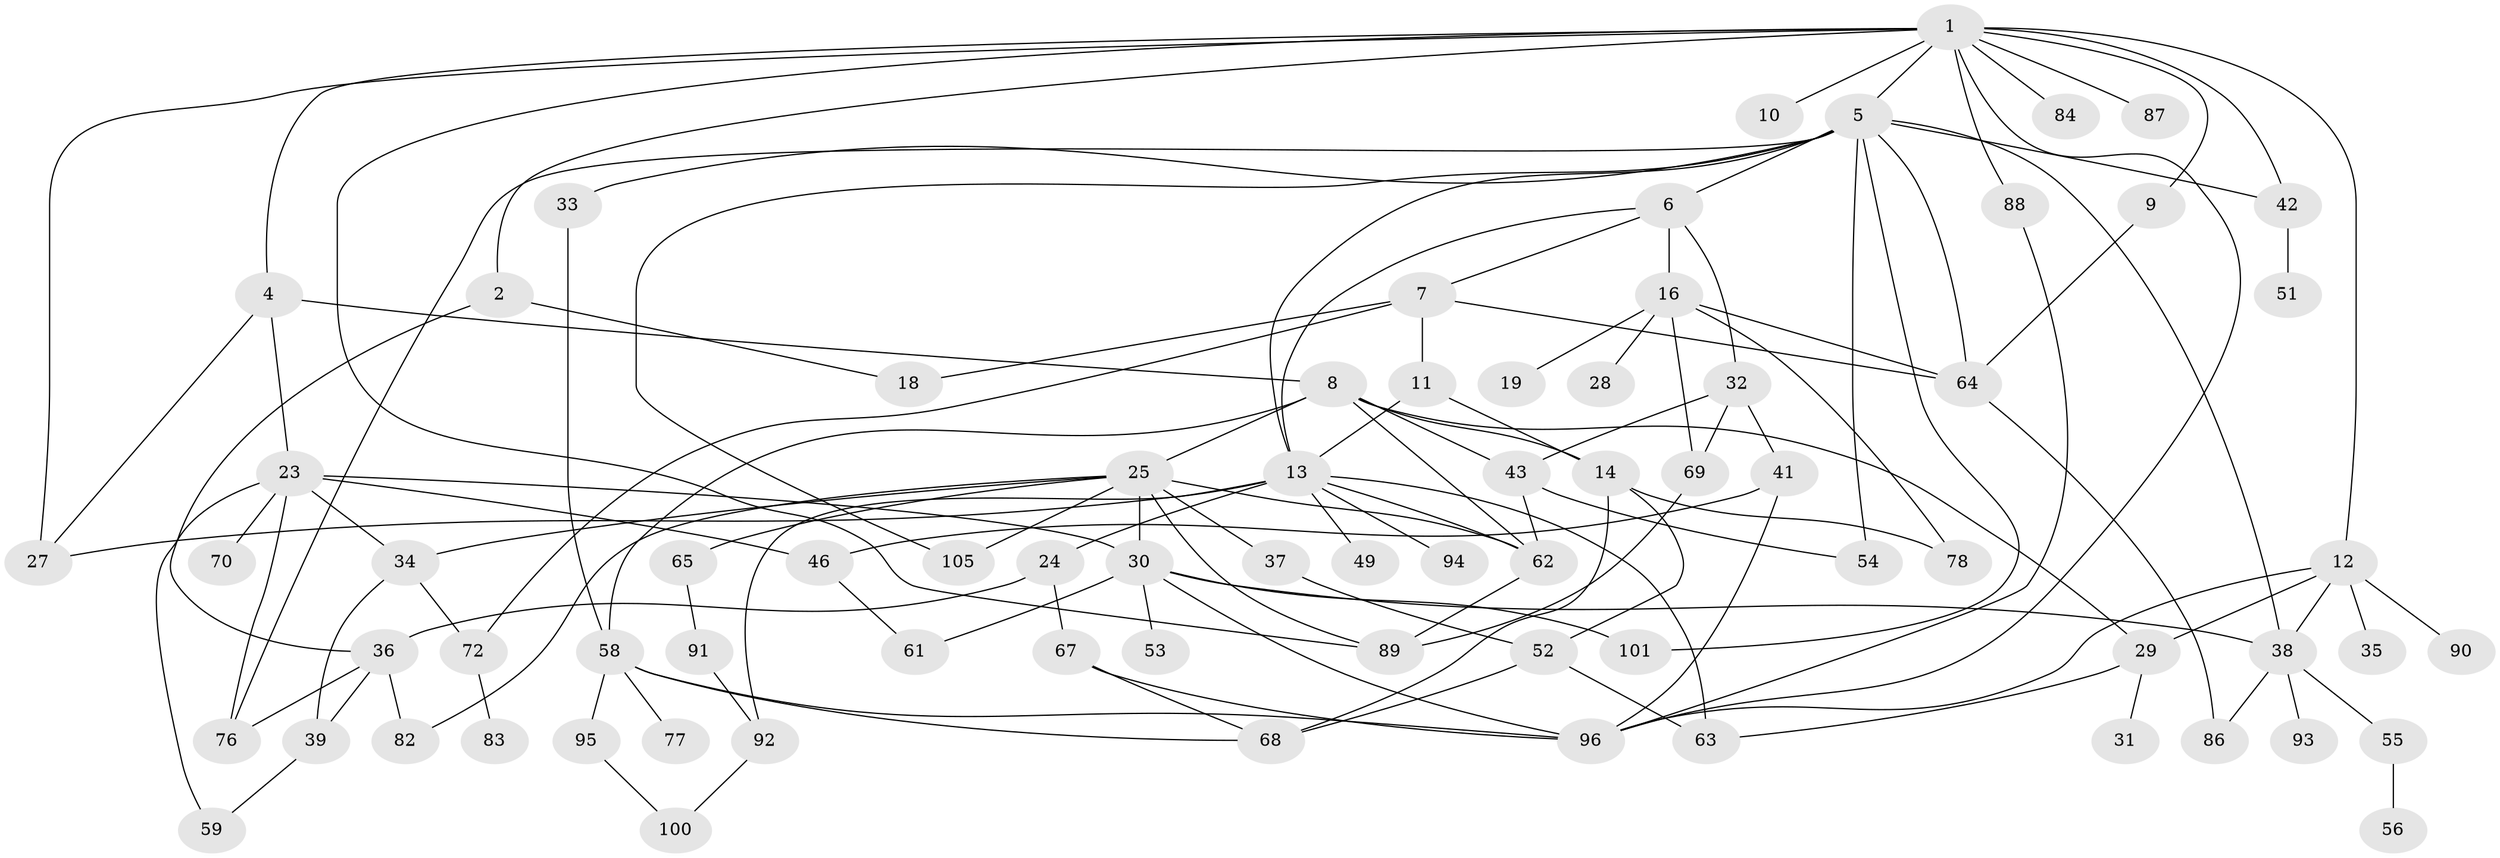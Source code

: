 // Generated by graph-tools (version 1.1) at 2025/51/02/27/25 19:51:37]
// undirected, 75 vertices, 126 edges
graph export_dot {
graph [start="1"]
  node [color=gray90,style=filled];
  1 [super="+3"];
  2;
  4 [super="+22"];
  5 [super="+80"];
  6;
  7 [super="+66"];
  8 [super="+21"];
  9 [super="+15"];
  10;
  11;
  12 [super="+45"];
  13 [super="+57"];
  14 [super="+20"];
  16 [super="+17"];
  18 [super="+50"];
  19;
  23 [super="+48"];
  24 [super="+26"];
  25 [super="+107"];
  27 [super="+75"];
  28;
  29 [super="+44"];
  30 [super="+47"];
  31 [super="+85"];
  32 [super="+40"];
  33;
  34;
  35;
  36 [super="+98"];
  37 [super="+79"];
  38 [super="+71"];
  39 [super="+74"];
  41;
  42;
  43 [super="+102"];
  46;
  49;
  51;
  52 [super="+97"];
  53;
  54;
  55;
  56;
  58 [super="+60"];
  59;
  61;
  62 [super="+73"];
  63;
  64 [super="+104"];
  65;
  67 [super="+81"];
  68;
  69;
  70;
  72;
  76 [super="+106"];
  77;
  78;
  82;
  83;
  84;
  86;
  87;
  88;
  89;
  90;
  91;
  92 [super="+103"];
  93;
  94;
  95;
  96 [super="+99"];
  100 [super="+108"];
  101;
  105;
  1 -- 2;
  1 -- 4;
  1 -- 9;
  1 -- 12;
  1 -- 84;
  1 -- 89;
  1 -- 96;
  1 -- 42;
  1 -- 5;
  1 -- 87;
  1 -- 88;
  1 -- 10;
  1 -- 27;
  2 -- 36;
  2 -- 18;
  4 -- 8;
  4 -- 27;
  4 -- 23;
  5 -- 6;
  5 -- 13;
  5 -- 33;
  5 -- 38;
  5 -- 54;
  5 -- 101;
  5 -- 64;
  5 -- 105;
  5 -- 42;
  5 -- 76;
  6 -- 7;
  6 -- 16;
  6 -- 32;
  6 -- 13;
  7 -- 11;
  7 -- 18;
  7 -- 64;
  7 -- 72;
  8 -- 58;
  8 -- 29;
  8 -- 62;
  8 -- 25;
  8 -- 43;
  8 -- 14;
  9 -- 64;
  11 -- 14;
  11 -- 13;
  12 -- 29;
  12 -- 35;
  12 -- 96;
  12 -- 90;
  12 -- 38;
  13 -- 24;
  13 -- 49;
  13 -- 92;
  13 -- 62;
  13 -- 27;
  13 -- 94;
  13 -- 63;
  14 -- 68;
  14 -- 78;
  14 -- 52;
  16 -- 28;
  16 -- 69;
  16 -- 19;
  16 -- 64;
  16 -- 78;
  23 -- 46;
  23 -- 59;
  23 -- 70;
  23 -- 34;
  23 -- 30;
  23 -- 76;
  24 -- 67;
  24 -- 36;
  25 -- 30;
  25 -- 34;
  25 -- 37;
  25 -- 65;
  25 -- 89;
  25 -- 105;
  25 -- 82;
  25 -- 62;
  29 -- 31;
  29 -- 63;
  30 -- 61;
  30 -- 96 [weight=2];
  30 -- 101;
  30 -- 38;
  30 -- 53;
  32 -- 69;
  32 -- 41;
  32 -- 43;
  33 -- 58;
  34 -- 39;
  34 -- 72;
  36 -- 76;
  36 -- 82;
  36 -- 39;
  37 -- 52;
  38 -- 55;
  38 -- 86;
  38 -- 93;
  39 -- 59;
  41 -- 46;
  41 -- 96;
  42 -- 51;
  43 -- 54;
  43 -- 62;
  46 -- 61;
  52 -- 63;
  52 -- 68;
  55 -- 56;
  58 -- 68;
  58 -- 96;
  58 -- 77;
  58 -- 95;
  62 -- 89;
  64 -- 86;
  65 -- 91;
  67 -- 68;
  67 -- 96;
  69 -- 89;
  72 -- 83;
  88 -- 96;
  91 -- 92;
  92 -- 100;
  95 -- 100;
}
